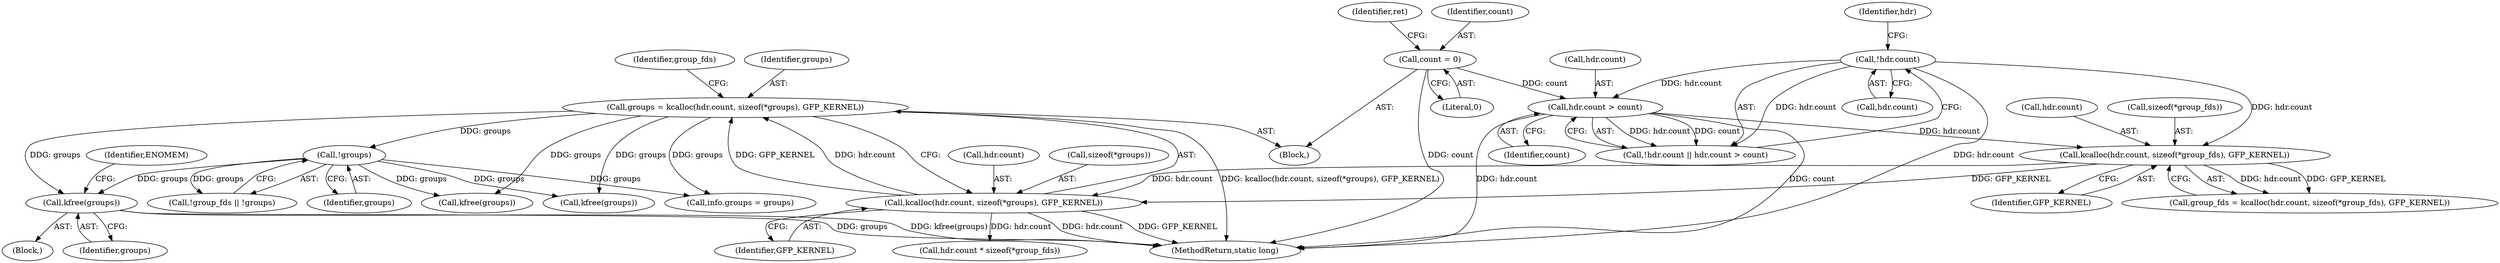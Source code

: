 digraph "0_linux_05692d7005a364add85c6e25a6c4447ce08f913a@API" {
"1001210" [label="(Call,kfree(groups))"];
"1001191" [label="(Call,groups = kcalloc(hdr.count, sizeof(*groups), GFP_KERNEL))"];
"1001193" [label="(Call,kcalloc(hdr.count, sizeof(*groups), GFP_KERNEL))"];
"1001183" [label="(Call,kcalloc(hdr.count, sizeof(*group_fds), GFP_KERNEL))"];
"1001169" [label="(Call,!hdr.count)"];
"1001173" [label="(Call,hdr.count > count)"];
"1001100" [label="(Call,count = 0)"];
"1001205" [label="(Call,!groups)"];
"1001175" [label="(Identifier,hdr)"];
"1001181" [label="(Call,group_fds = kcalloc(hdr.count, sizeof(*group_fds), GFP_KERNEL))"];
"1001200" [label="(Identifier,GFP_KERNEL)"];
"1001313" [label="(Call,info.groups = groups)"];
"1001194" [label="(Call,hdr.count)"];
"1001105" [label="(Identifier,ret)"];
"1001233" [label="(Call,kfree(groups))"];
"1001191" [label="(Call,groups = kcalloc(hdr.count, sizeof(*groups), GFP_KERNEL))"];
"1001177" [label="(Identifier,count)"];
"1001223" [label="(Call,hdr.count * sizeof(*group_fds))"];
"1001168" [label="(Call,!hdr.count || hdr.count > count)"];
"1001183" [label="(Call,kcalloc(hdr.count, sizeof(*group_fds), GFP_KERNEL))"];
"1001101" [label="(Identifier,count)"];
"1001369" [label="(MethodReturn,static long)"];
"1001205" [label="(Call,!groups)"];
"1001100" [label="(Call,count = 0)"];
"1001206" [label="(Identifier,groups)"];
"1001207" [label="(Block,)"];
"1001204" [label="(Identifier,group_fds)"];
"1001190" [label="(Identifier,GFP_KERNEL)"];
"1001170" [label="(Call,hdr.count)"];
"1001362" [label="(Call,kfree(groups))"];
"1001211" [label="(Identifier,groups)"];
"1001173" [label="(Call,hdr.count > count)"];
"1001210" [label="(Call,kfree(groups))"];
"1001089" [label="(Block,)"];
"1001184" [label="(Call,hdr.count)"];
"1001197" [label="(Call,sizeof(*groups))"];
"1001193" [label="(Call,kcalloc(hdr.count, sizeof(*groups), GFP_KERNEL))"];
"1001202" [label="(Call,!group_fds || !groups)"];
"1001187" [label="(Call,sizeof(*group_fds))"];
"1001174" [label="(Call,hdr.count)"];
"1001169" [label="(Call,!hdr.count)"];
"1001192" [label="(Identifier,groups)"];
"1001214" [label="(Identifier,ENOMEM)"];
"1001102" [label="(Literal,0)"];
"1001210" -> "1001207"  [label="AST: "];
"1001210" -> "1001211"  [label="CFG: "];
"1001211" -> "1001210"  [label="AST: "];
"1001214" -> "1001210"  [label="CFG: "];
"1001210" -> "1001369"  [label="DDG: groups"];
"1001210" -> "1001369"  [label="DDG: kfree(groups)"];
"1001191" -> "1001210"  [label="DDG: groups"];
"1001205" -> "1001210"  [label="DDG: groups"];
"1001191" -> "1001089"  [label="AST: "];
"1001191" -> "1001193"  [label="CFG: "];
"1001192" -> "1001191"  [label="AST: "];
"1001193" -> "1001191"  [label="AST: "];
"1001204" -> "1001191"  [label="CFG: "];
"1001191" -> "1001369"  [label="DDG: kcalloc(hdr.count, sizeof(*groups), GFP_KERNEL)"];
"1001193" -> "1001191"  [label="DDG: hdr.count"];
"1001193" -> "1001191"  [label="DDG: GFP_KERNEL"];
"1001191" -> "1001205"  [label="DDG: groups"];
"1001191" -> "1001233"  [label="DDG: groups"];
"1001191" -> "1001313"  [label="DDG: groups"];
"1001191" -> "1001362"  [label="DDG: groups"];
"1001193" -> "1001200"  [label="CFG: "];
"1001194" -> "1001193"  [label="AST: "];
"1001197" -> "1001193"  [label="AST: "];
"1001200" -> "1001193"  [label="AST: "];
"1001193" -> "1001369"  [label="DDG: GFP_KERNEL"];
"1001193" -> "1001369"  [label="DDG: hdr.count"];
"1001183" -> "1001193"  [label="DDG: hdr.count"];
"1001183" -> "1001193"  [label="DDG: GFP_KERNEL"];
"1001193" -> "1001223"  [label="DDG: hdr.count"];
"1001183" -> "1001181"  [label="AST: "];
"1001183" -> "1001190"  [label="CFG: "];
"1001184" -> "1001183"  [label="AST: "];
"1001187" -> "1001183"  [label="AST: "];
"1001190" -> "1001183"  [label="AST: "];
"1001181" -> "1001183"  [label="CFG: "];
"1001183" -> "1001181"  [label="DDG: hdr.count"];
"1001183" -> "1001181"  [label="DDG: GFP_KERNEL"];
"1001169" -> "1001183"  [label="DDG: hdr.count"];
"1001173" -> "1001183"  [label="DDG: hdr.count"];
"1001169" -> "1001168"  [label="AST: "];
"1001169" -> "1001170"  [label="CFG: "];
"1001170" -> "1001169"  [label="AST: "];
"1001175" -> "1001169"  [label="CFG: "];
"1001168" -> "1001169"  [label="CFG: "];
"1001169" -> "1001369"  [label="DDG: hdr.count"];
"1001169" -> "1001168"  [label="DDG: hdr.count"];
"1001169" -> "1001173"  [label="DDG: hdr.count"];
"1001173" -> "1001168"  [label="AST: "];
"1001173" -> "1001177"  [label="CFG: "];
"1001174" -> "1001173"  [label="AST: "];
"1001177" -> "1001173"  [label="AST: "];
"1001168" -> "1001173"  [label="CFG: "];
"1001173" -> "1001369"  [label="DDG: count"];
"1001173" -> "1001369"  [label="DDG: hdr.count"];
"1001173" -> "1001168"  [label="DDG: hdr.count"];
"1001173" -> "1001168"  [label="DDG: count"];
"1001100" -> "1001173"  [label="DDG: count"];
"1001100" -> "1001089"  [label="AST: "];
"1001100" -> "1001102"  [label="CFG: "];
"1001101" -> "1001100"  [label="AST: "];
"1001102" -> "1001100"  [label="AST: "];
"1001105" -> "1001100"  [label="CFG: "];
"1001100" -> "1001369"  [label="DDG: count"];
"1001205" -> "1001202"  [label="AST: "];
"1001205" -> "1001206"  [label="CFG: "];
"1001206" -> "1001205"  [label="AST: "];
"1001202" -> "1001205"  [label="CFG: "];
"1001205" -> "1001202"  [label="DDG: groups"];
"1001205" -> "1001233"  [label="DDG: groups"];
"1001205" -> "1001313"  [label="DDG: groups"];
"1001205" -> "1001362"  [label="DDG: groups"];
}
